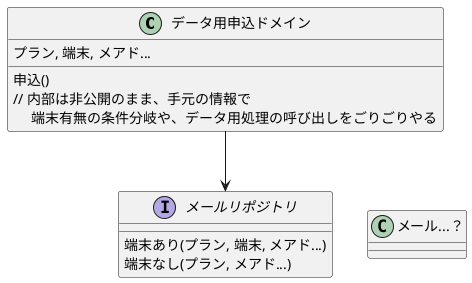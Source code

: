 @startuml

class データ用申込ドメイン {
  プラン, 端末, メアド...
  申込()\n// 内部は非公開のまま、手元の情報で\n     端末有無の条件分岐や、データ用処理の呼び出しをごりごりやる
}
interface メールリポジトリ {
  端末あり(プラン, 端末, メアド...)
  端末なし(プラン, メアド...)
}
class "メール...？" as メール
データ用申込ドメイン -d-> メールリポジトリ
メールリポジトリ -[hidden]r-> メール

@enduml
